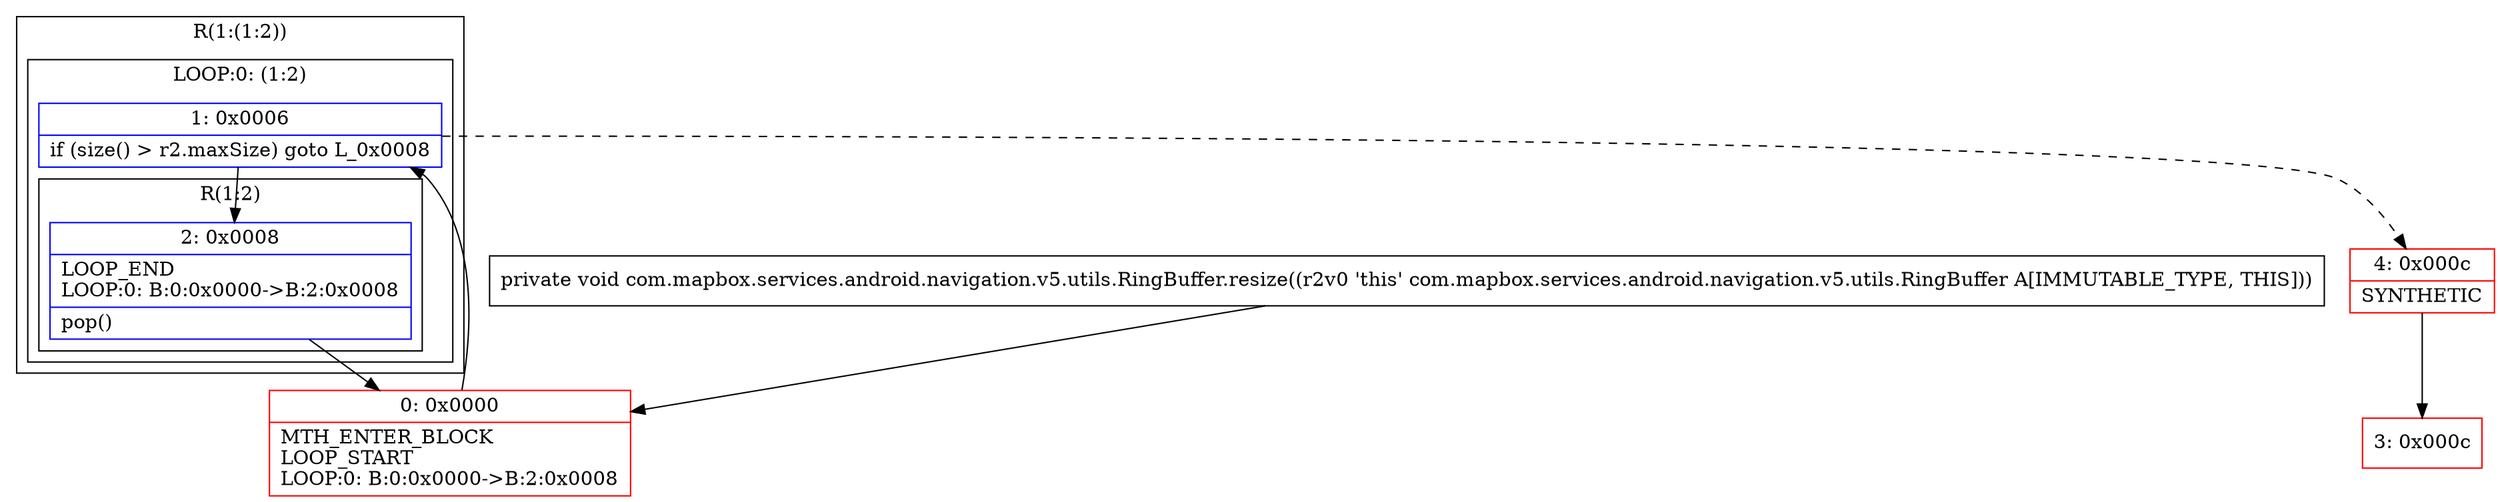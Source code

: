 digraph "CFG forcom.mapbox.services.android.navigation.v5.utils.RingBuffer.resize()V" {
subgraph cluster_Region_1817287484 {
label = "R(1:(1:2))";
node [shape=record,color=blue];
subgraph cluster_LoopRegion_598876834 {
label = "LOOP:0: (1:2)";
node [shape=record,color=blue];
Node_1 [shape=record,label="{1\:\ 0x0006|if (size() \> r2.maxSize) goto L_0x0008\l}"];
subgraph cluster_Region_1101202639 {
label = "R(1:2)";
node [shape=record,color=blue];
Node_2 [shape=record,label="{2\:\ 0x0008|LOOP_END\lLOOP:0: B:0:0x0000\-\>B:2:0x0008\l|pop()\l}"];
}
}
}
Node_0 [shape=record,color=red,label="{0\:\ 0x0000|MTH_ENTER_BLOCK\lLOOP_START\lLOOP:0: B:0:0x0000\-\>B:2:0x0008\l}"];
Node_3 [shape=record,color=red,label="{3\:\ 0x000c}"];
Node_4 [shape=record,color=red,label="{4\:\ 0x000c|SYNTHETIC\l}"];
MethodNode[shape=record,label="{private void com.mapbox.services.android.navigation.v5.utils.RingBuffer.resize((r2v0 'this' com.mapbox.services.android.navigation.v5.utils.RingBuffer A[IMMUTABLE_TYPE, THIS])) }"];
MethodNode -> Node_0;
Node_1 -> Node_2;
Node_1 -> Node_4[style=dashed];
Node_2 -> Node_0;
Node_0 -> Node_1;
Node_4 -> Node_3;
}


